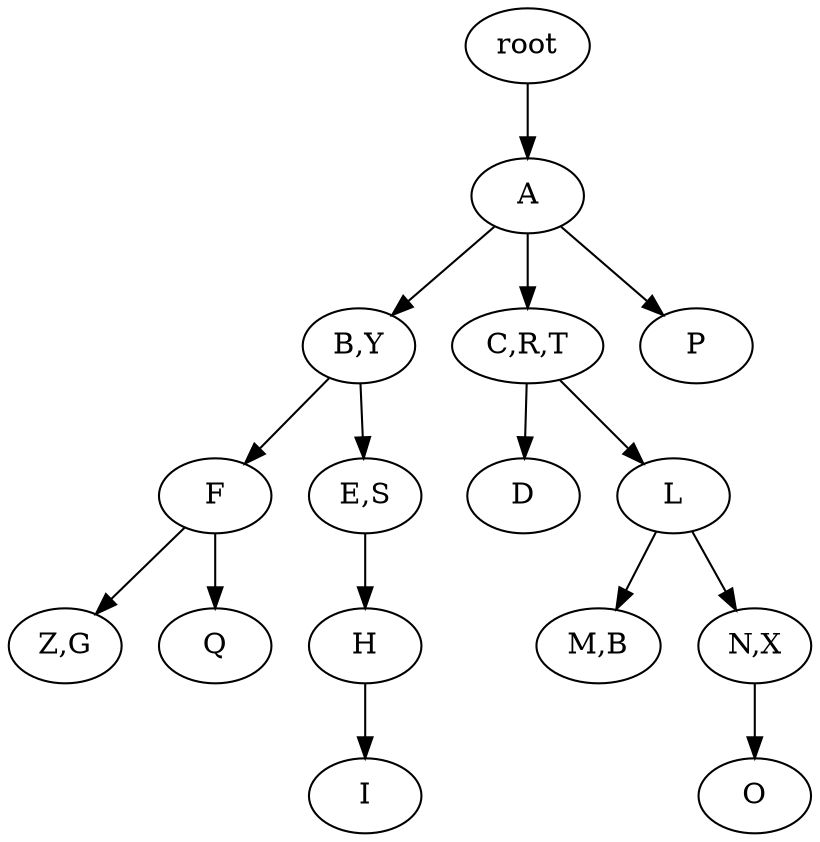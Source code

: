 strict digraph G {
	graph [name=G];
	0	 [label=root];
	1	 [label=A];
	0 -> 1;
	2	 [label="B,Y"];
	1 -> 2;
	3	 [label="C,R,T"];
	1 -> 3;
	7	 [label=P];
	1 -> 7;
	4	 [label=F];
	2 -> 4;
	5	 [label="E,S"];
	2 -> 5;
	6	 [label=D];
	3 -> 6;
	10	 [label=L];
	3 -> 10;
	14	 [label="Z,G"];
	4 -> 14;
	15	 [label=Q];
	4 -> 15;
	8	 [label=H];
	5 -> 8;
	9	 [label=I];
	8 -> 9;
	11	 [label="M,B"];
	10 -> 11;
	12	 [label="N,X"];
	10 -> 12;
	13	 [label=O];
	12 -> 13;
}
